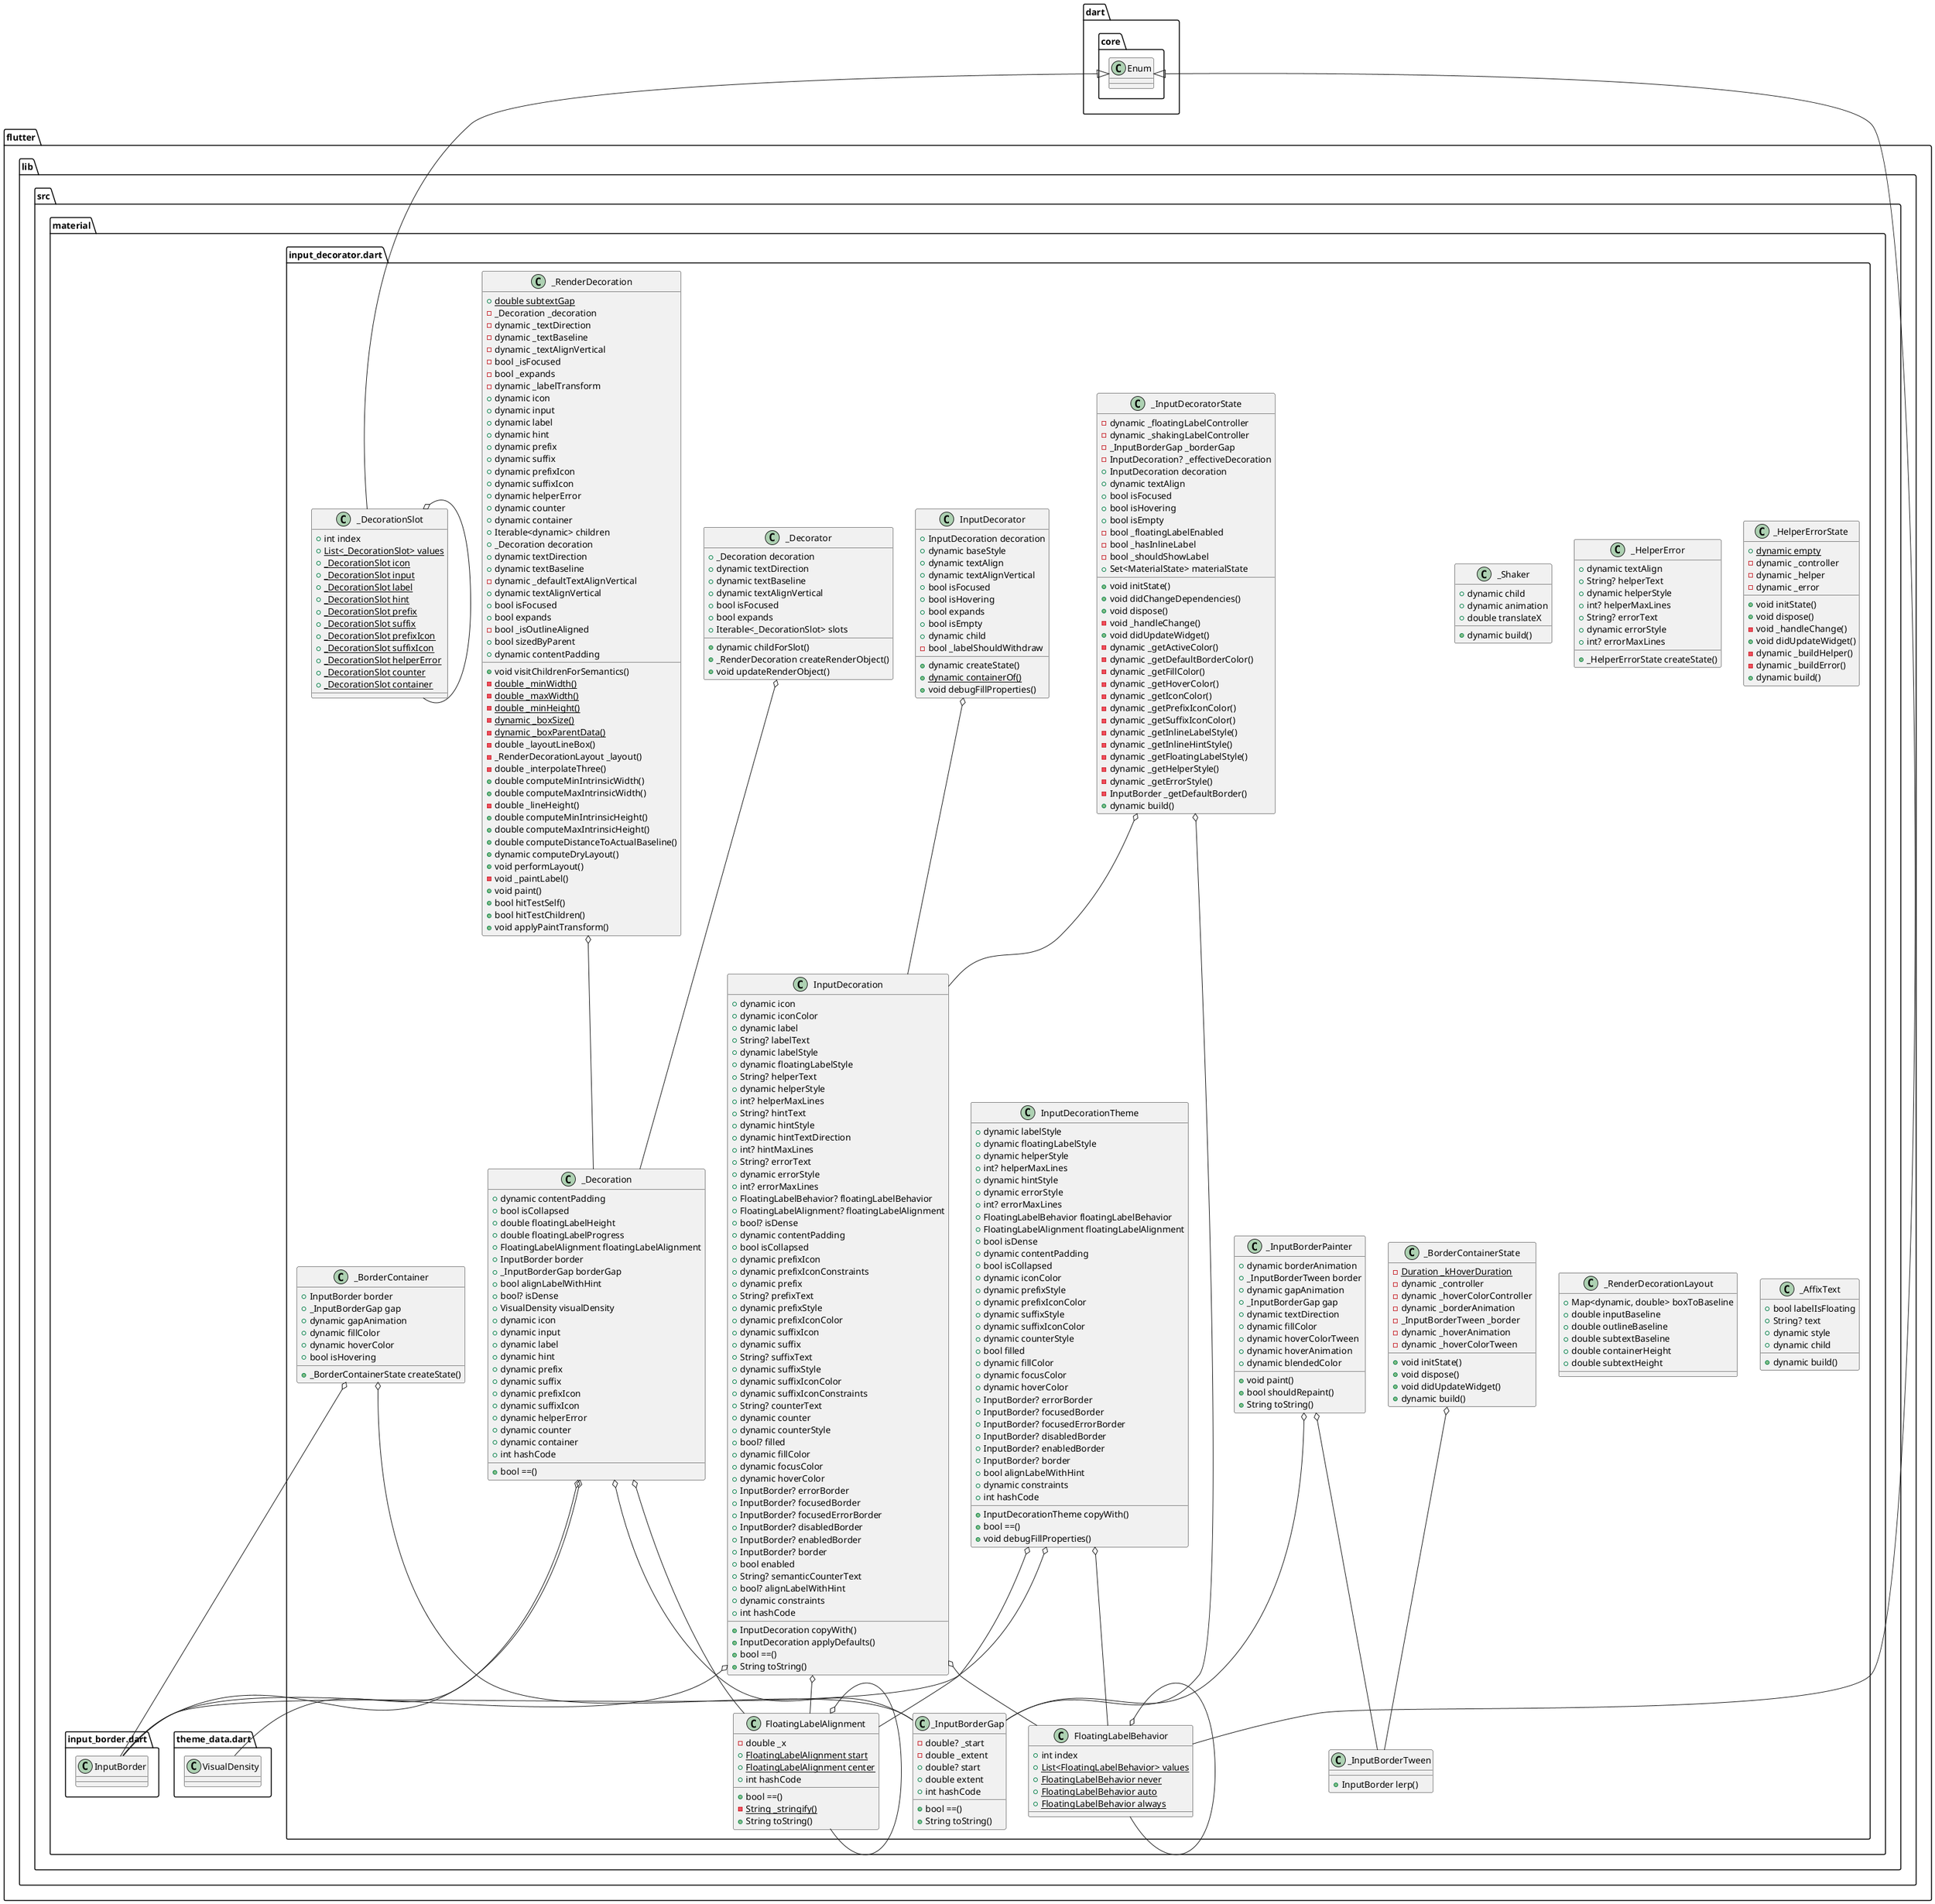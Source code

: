 @startuml
set namespaceSeparator ::

class "flutter::lib::src::material::input_decorator.dart::_InputBorderGap" {
  -double? _start
  -double _extent
  +double? start
  +double extent
  +int hashCode
  +bool ==()
  +String toString()
}

class "flutter::lib::src::material::input_decorator.dart::_InputBorderTween" {
  +InputBorder lerp()
}

class "flutter::lib::src::material::input_decorator.dart::_InputBorderPainter" {
  +dynamic borderAnimation
  +_InputBorderTween border
  +dynamic gapAnimation
  +_InputBorderGap gap
  +dynamic textDirection
  +dynamic fillColor
  +dynamic hoverColorTween
  +dynamic hoverAnimation
  +dynamic blendedColor
  +void paint()
  +bool shouldRepaint()
  +String toString()
}

"flutter::lib::src::material::input_decorator.dart::_InputBorderPainter" o-- "flutter::lib::src::material::input_decorator.dart::_InputBorderTween"
"flutter::lib::src::material::input_decorator.dart::_InputBorderPainter" o-- "flutter::lib::src::material::input_decorator.dart::_InputBorderGap"

class "flutter::lib::src::material::input_decorator.dart::_BorderContainer" {
  +InputBorder border
  +_InputBorderGap gap
  +dynamic gapAnimation
  +dynamic fillColor
  +dynamic hoverColor
  +bool isHovering
  +_BorderContainerState createState()
}

"flutter::lib::src::material::input_decorator.dart::_BorderContainer" o-- "flutter::lib::src::material::input_border.dart::InputBorder"
"flutter::lib::src::material::input_decorator.dart::_BorderContainer" o-- "flutter::lib::src::material::input_decorator.dart::_InputBorderGap"

class "flutter::lib::src::material::input_decorator.dart::_BorderContainerState" {
  {static} -Duration _kHoverDuration
  -dynamic _controller
  -dynamic _hoverColorController
  -dynamic _borderAnimation
  -_InputBorderTween _border
  -dynamic _hoverAnimation
  -dynamic _hoverColorTween
  +void initState()
  +void dispose()
  +void didUpdateWidget()
  +dynamic build()
}

"flutter::lib::src::material::input_decorator.dart::_BorderContainerState" o-- "flutter::lib::src::material::input_decorator.dart::_InputBorderTween"

class "flutter::lib::src::material::input_decorator.dart::_Shaker" {
  +dynamic child
  +dynamic animation
  +double translateX
  +dynamic build()
}

class "flutter::lib::src::material::input_decorator.dart::_HelperError" {
  +dynamic textAlign
  +String? helperText
  +dynamic helperStyle
  +int? helperMaxLines
  +String? errorText
  +dynamic errorStyle
  +int? errorMaxLines
  +_HelperErrorState createState()
}

class "flutter::lib::src::material::input_decorator.dart::_HelperErrorState" {
  {static} +dynamic empty
  -dynamic _controller
  -dynamic _helper
  -dynamic _error
  +void initState()
  +void dispose()
  -void _handleChange()
  +void didUpdateWidget()
  -dynamic _buildHelper()
  -dynamic _buildError()
  +dynamic build()
}

class "flutter::lib::src::material::input_decorator.dart::FloatingLabelAlignment" {
  -double _x
  {static} +FloatingLabelAlignment start
  {static} +FloatingLabelAlignment center
  +int hashCode
  +bool ==()
  {static} -String _stringify()
  +String toString()
}

"flutter::lib::src::material::input_decorator.dart::FloatingLabelAlignment" o-- "flutter::lib::src::material::input_decorator.dart::FloatingLabelAlignment"

class "flutter::lib::src::material::input_decorator.dart::_Decoration" {
  +dynamic contentPadding
  +bool isCollapsed
  +double floatingLabelHeight
  +double floatingLabelProgress
  +FloatingLabelAlignment floatingLabelAlignment
  +InputBorder border
  +_InputBorderGap borderGap
  +bool alignLabelWithHint
  +bool? isDense
  +VisualDensity visualDensity
  +dynamic icon
  +dynamic input
  +dynamic label
  +dynamic hint
  +dynamic prefix
  +dynamic suffix
  +dynamic prefixIcon
  +dynamic suffixIcon
  +dynamic helperError
  +dynamic counter
  +dynamic container
  +int hashCode
  +bool ==()
}

"flutter::lib::src::material::input_decorator.dart::_Decoration" o-- "flutter::lib::src::material::input_decorator.dart::FloatingLabelAlignment"
"flutter::lib::src::material::input_decorator.dart::_Decoration" o-- "flutter::lib::src::material::input_border.dart::InputBorder"
"flutter::lib::src::material::input_decorator.dart::_Decoration" o-- "flutter::lib::src::material::input_decorator.dart::_InputBorderGap"
"flutter::lib::src::material::input_decorator.dart::_Decoration" o-- "flutter::lib::src::material::theme_data.dart::VisualDensity"

class "flutter::lib::src::material::input_decorator.dart::_RenderDecorationLayout" {
  +Map<dynamic, double> boxToBaseline
  +double inputBaseline
  +double outlineBaseline
  +double subtextBaseline
  +double containerHeight
  +double subtextHeight
}

class "flutter::lib::src::material::input_decorator.dart::_RenderDecoration" {
  {static} +double subtextGap
  -_Decoration _decoration
  -dynamic _textDirection
  -dynamic _textBaseline
  -dynamic _textAlignVertical
  -bool _isFocused
  -bool _expands
  -dynamic _labelTransform
  +dynamic icon
  +dynamic input
  +dynamic label
  +dynamic hint
  +dynamic prefix
  +dynamic suffix
  +dynamic prefixIcon
  +dynamic suffixIcon
  +dynamic helperError
  +dynamic counter
  +dynamic container
  +Iterable<dynamic> children
  +_Decoration decoration
  +dynamic textDirection
  +dynamic textBaseline
  -dynamic _defaultTextAlignVertical
  +dynamic textAlignVertical
  +bool isFocused
  +bool expands
  -bool _isOutlineAligned
  +bool sizedByParent
  +dynamic contentPadding
  +void visitChildrenForSemantics()
  {static} -double _minWidth()
  {static} -double _maxWidth()
  {static} -double _minHeight()
  {static} -dynamic _boxSize()
  {static} -dynamic _boxParentData()
  -double _layoutLineBox()
  -_RenderDecorationLayout _layout()
  -double _interpolateThree()
  +double computeMinIntrinsicWidth()
  +double computeMaxIntrinsicWidth()
  -double _lineHeight()
  +double computeMinIntrinsicHeight()
  +double computeMaxIntrinsicHeight()
  +double computeDistanceToActualBaseline()
  +dynamic computeDryLayout()
  +void performLayout()
  -void _paintLabel()
  +void paint()
  +bool hitTestSelf()
  +bool hitTestChildren()
  +void applyPaintTransform()
}

"flutter::lib::src::material::input_decorator.dart::_RenderDecoration" o-- "flutter::lib::src::material::input_decorator.dart::_Decoration"

class "flutter::lib::src::material::input_decorator.dart::_Decorator" {
  +_Decoration decoration
  +dynamic textDirection
  +dynamic textBaseline
  +dynamic textAlignVertical
  +bool isFocused
  +bool expands
  +Iterable<_DecorationSlot> slots
  +dynamic childForSlot()
  +_RenderDecoration createRenderObject()
  +void updateRenderObject()
}

"flutter::lib::src::material::input_decorator.dart::_Decorator" o-- "flutter::lib::src::material::input_decorator.dart::_Decoration"

class "flutter::lib::src::material::input_decorator.dart::_AffixText" {
  +bool labelIsFloating
  +String? text
  +dynamic style
  +dynamic child
  +dynamic build()
}

class "flutter::lib::src::material::input_decorator.dart::InputDecorator" {
  +InputDecoration decoration
  +dynamic baseStyle
  +dynamic textAlign
  +dynamic textAlignVertical
  +bool isFocused
  +bool isHovering
  +bool expands
  +bool isEmpty
  +dynamic child
  -bool _labelShouldWithdraw
  +dynamic createState()
  {static} +dynamic containerOf()
  +void debugFillProperties()
}

"flutter::lib::src::material::input_decorator.dart::InputDecorator" o-- "flutter::lib::src::material::input_decorator.dart::InputDecoration"

class "flutter::lib::src::material::input_decorator.dart::_InputDecoratorState" {
  -dynamic _floatingLabelController
  -dynamic _shakingLabelController
  -_InputBorderGap _borderGap
  -InputDecoration? _effectiveDecoration
  +InputDecoration decoration
  +dynamic textAlign
  +bool isFocused
  +bool isHovering
  +bool isEmpty
  -bool _floatingLabelEnabled
  -bool _hasInlineLabel
  -bool _shouldShowLabel
  +Set<MaterialState> materialState
  +void initState()
  +void didChangeDependencies()
  +void dispose()
  -void _handleChange()
  +void didUpdateWidget()
  -dynamic _getActiveColor()
  -dynamic _getDefaultBorderColor()
  -dynamic _getFillColor()
  -dynamic _getHoverColor()
  -dynamic _getIconColor()
  -dynamic _getPrefixIconColor()
  -dynamic _getSuffixIconColor()
  -dynamic _getInlineLabelStyle()
  -dynamic _getInlineHintStyle()
  -dynamic _getFloatingLabelStyle()
  -dynamic _getHelperStyle()
  -dynamic _getErrorStyle()
  -InputBorder _getDefaultBorder()
  +dynamic build()
}

"flutter::lib::src::material::input_decorator.dart::_InputDecoratorState" o-- "flutter::lib::src::material::input_decorator.dart::_InputBorderGap"
"flutter::lib::src::material::input_decorator.dart::_InputDecoratorState" o-- "flutter::lib::src::material::input_decorator.dart::InputDecoration"

class "flutter::lib::src::material::input_decorator.dart::InputDecoration" {
  +dynamic icon
  +dynamic iconColor
  +dynamic label
  +String? labelText
  +dynamic labelStyle
  +dynamic floatingLabelStyle
  +String? helperText
  +dynamic helperStyle
  +int? helperMaxLines
  +String? hintText
  +dynamic hintStyle
  +dynamic hintTextDirection
  +int? hintMaxLines
  +String? errorText
  +dynamic errorStyle
  +int? errorMaxLines
  +FloatingLabelBehavior? floatingLabelBehavior
  +FloatingLabelAlignment? floatingLabelAlignment
  +bool? isDense
  +dynamic contentPadding
  +bool isCollapsed
  +dynamic prefixIcon
  +dynamic prefixIconConstraints
  +dynamic prefix
  +String? prefixText
  +dynamic prefixStyle
  +dynamic prefixIconColor
  +dynamic suffixIcon
  +dynamic suffix
  +String? suffixText
  +dynamic suffixStyle
  +dynamic suffixIconColor
  +dynamic suffixIconConstraints
  +String? counterText
  +dynamic counter
  +dynamic counterStyle
  +bool? filled
  +dynamic fillColor
  +dynamic focusColor
  +dynamic hoverColor
  +InputBorder? errorBorder
  +InputBorder? focusedBorder
  +InputBorder? focusedErrorBorder
  +InputBorder? disabledBorder
  +InputBorder? enabledBorder
  +InputBorder? border
  +bool enabled
  +String? semanticCounterText
  +bool? alignLabelWithHint
  +dynamic constraints
  +int hashCode
  +InputDecoration copyWith()
  +InputDecoration applyDefaults()
  +bool ==()
  +String toString()
}

"flutter::lib::src::material::input_decorator.dart::InputDecoration" o-- "flutter::lib::src::material::input_decorator.dart::FloatingLabelBehavior"
"flutter::lib::src::material::input_decorator.dart::InputDecoration" o-- "flutter::lib::src::material::input_decorator.dart::FloatingLabelAlignment"
"flutter::lib::src::material::input_decorator.dart::InputDecoration" o-- "flutter::lib::src::material::input_border.dart::InputBorder"

class "flutter::lib::src::material::input_decorator.dart::InputDecorationTheme" {
  +dynamic labelStyle
  +dynamic floatingLabelStyle
  +dynamic helperStyle
  +int? helperMaxLines
  +dynamic hintStyle
  +dynamic errorStyle
  +int? errorMaxLines
  +FloatingLabelBehavior floatingLabelBehavior
  +FloatingLabelAlignment floatingLabelAlignment
  +bool isDense
  +dynamic contentPadding
  +bool isCollapsed
  +dynamic iconColor
  +dynamic prefixStyle
  +dynamic prefixIconColor
  +dynamic suffixStyle
  +dynamic suffixIconColor
  +dynamic counterStyle
  +bool filled
  +dynamic fillColor
  +dynamic focusColor
  +dynamic hoverColor
  +InputBorder? errorBorder
  +InputBorder? focusedBorder
  +InputBorder? focusedErrorBorder
  +InputBorder? disabledBorder
  +InputBorder? enabledBorder
  +InputBorder? border
  +bool alignLabelWithHint
  +dynamic constraints
  +int hashCode
  +InputDecorationTheme copyWith()
  +bool ==()
  +void debugFillProperties()
}

"flutter::lib::src::material::input_decorator.dart::InputDecorationTheme" o-- "flutter::lib::src::material::input_decorator.dart::FloatingLabelBehavior"
"flutter::lib::src::material::input_decorator.dart::InputDecorationTheme" o-- "flutter::lib::src::material::input_decorator.dart::FloatingLabelAlignment"
"flutter::lib::src::material::input_decorator.dart::InputDecorationTheme" o-- "flutter::lib::src::material::input_border.dart::InputBorder"

class "flutter::lib::src::material::input_decorator.dart::FloatingLabelBehavior" {
  +int index
  {static} +List<FloatingLabelBehavior> values
  {static} +FloatingLabelBehavior never
  {static} +FloatingLabelBehavior auto
  {static} +FloatingLabelBehavior always
}

"flutter::lib::src::material::input_decorator.dart::FloatingLabelBehavior" o-- "flutter::lib::src::material::input_decorator.dart::FloatingLabelBehavior"
"dart::core::Enum" <|-- "flutter::lib::src::material::input_decorator.dart::FloatingLabelBehavior"

class "flutter::lib::src::material::input_decorator.dart::_DecorationSlot" {
  +int index
  {static} +List<_DecorationSlot> values
  {static} +_DecorationSlot icon
  {static} +_DecorationSlot input
  {static} +_DecorationSlot label
  {static} +_DecorationSlot hint
  {static} +_DecorationSlot prefix
  {static} +_DecorationSlot suffix
  {static} +_DecorationSlot prefixIcon
  {static} +_DecorationSlot suffixIcon
  {static} +_DecorationSlot helperError
  {static} +_DecorationSlot counter
  {static} +_DecorationSlot container
}

"flutter::lib::src::material::input_decorator.dart::_DecorationSlot" o-- "flutter::lib::src::material::input_decorator.dart::_DecorationSlot"
"dart::core::Enum" <|-- "flutter::lib::src::material::input_decorator.dart::_DecorationSlot"


@enduml